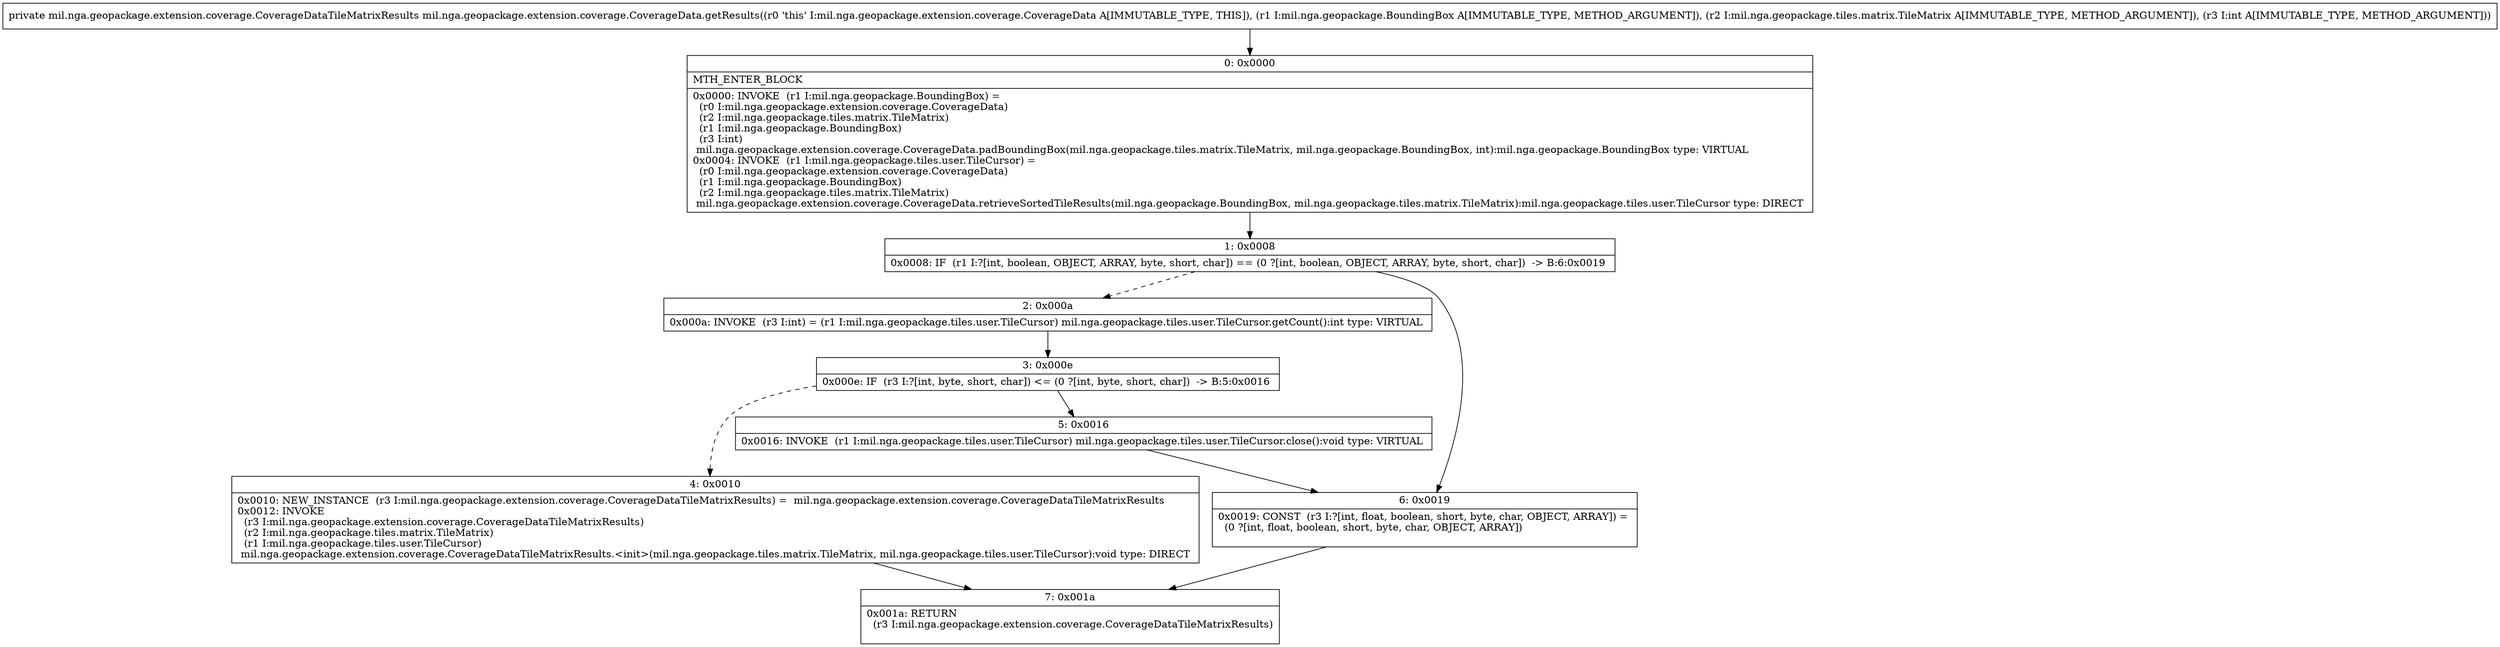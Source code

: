digraph "CFG formil.nga.geopackage.extension.coverage.CoverageData.getResults(Lmil\/nga\/geopackage\/BoundingBox;Lmil\/nga\/geopackage\/tiles\/matrix\/TileMatrix;I)Lmil\/nga\/geopackage\/extension\/coverage\/CoverageDataTileMatrixResults;" {
Node_0 [shape=record,label="{0\:\ 0x0000|MTH_ENTER_BLOCK\l|0x0000: INVOKE  (r1 I:mil.nga.geopackage.BoundingBox) = \l  (r0 I:mil.nga.geopackage.extension.coverage.CoverageData)\l  (r2 I:mil.nga.geopackage.tiles.matrix.TileMatrix)\l  (r1 I:mil.nga.geopackage.BoundingBox)\l  (r3 I:int)\l mil.nga.geopackage.extension.coverage.CoverageData.padBoundingBox(mil.nga.geopackage.tiles.matrix.TileMatrix, mil.nga.geopackage.BoundingBox, int):mil.nga.geopackage.BoundingBox type: VIRTUAL \l0x0004: INVOKE  (r1 I:mil.nga.geopackage.tiles.user.TileCursor) = \l  (r0 I:mil.nga.geopackage.extension.coverage.CoverageData)\l  (r1 I:mil.nga.geopackage.BoundingBox)\l  (r2 I:mil.nga.geopackage.tiles.matrix.TileMatrix)\l mil.nga.geopackage.extension.coverage.CoverageData.retrieveSortedTileResults(mil.nga.geopackage.BoundingBox, mil.nga.geopackage.tiles.matrix.TileMatrix):mil.nga.geopackage.tiles.user.TileCursor type: DIRECT \l}"];
Node_1 [shape=record,label="{1\:\ 0x0008|0x0008: IF  (r1 I:?[int, boolean, OBJECT, ARRAY, byte, short, char]) == (0 ?[int, boolean, OBJECT, ARRAY, byte, short, char])  \-\> B:6:0x0019 \l}"];
Node_2 [shape=record,label="{2\:\ 0x000a|0x000a: INVOKE  (r3 I:int) = (r1 I:mil.nga.geopackage.tiles.user.TileCursor) mil.nga.geopackage.tiles.user.TileCursor.getCount():int type: VIRTUAL \l}"];
Node_3 [shape=record,label="{3\:\ 0x000e|0x000e: IF  (r3 I:?[int, byte, short, char]) \<= (0 ?[int, byte, short, char])  \-\> B:5:0x0016 \l}"];
Node_4 [shape=record,label="{4\:\ 0x0010|0x0010: NEW_INSTANCE  (r3 I:mil.nga.geopackage.extension.coverage.CoverageDataTileMatrixResults) =  mil.nga.geopackage.extension.coverage.CoverageDataTileMatrixResults \l0x0012: INVOKE  \l  (r3 I:mil.nga.geopackage.extension.coverage.CoverageDataTileMatrixResults)\l  (r2 I:mil.nga.geopackage.tiles.matrix.TileMatrix)\l  (r1 I:mil.nga.geopackage.tiles.user.TileCursor)\l mil.nga.geopackage.extension.coverage.CoverageDataTileMatrixResults.\<init\>(mil.nga.geopackage.tiles.matrix.TileMatrix, mil.nga.geopackage.tiles.user.TileCursor):void type: DIRECT \l}"];
Node_5 [shape=record,label="{5\:\ 0x0016|0x0016: INVOKE  (r1 I:mil.nga.geopackage.tiles.user.TileCursor) mil.nga.geopackage.tiles.user.TileCursor.close():void type: VIRTUAL \l}"];
Node_6 [shape=record,label="{6\:\ 0x0019|0x0019: CONST  (r3 I:?[int, float, boolean, short, byte, char, OBJECT, ARRAY]) = \l  (0 ?[int, float, boolean, short, byte, char, OBJECT, ARRAY])\l \l}"];
Node_7 [shape=record,label="{7\:\ 0x001a|0x001a: RETURN  \l  (r3 I:mil.nga.geopackage.extension.coverage.CoverageDataTileMatrixResults)\l \l}"];
MethodNode[shape=record,label="{private mil.nga.geopackage.extension.coverage.CoverageDataTileMatrixResults mil.nga.geopackage.extension.coverage.CoverageData.getResults((r0 'this' I:mil.nga.geopackage.extension.coverage.CoverageData A[IMMUTABLE_TYPE, THIS]), (r1 I:mil.nga.geopackage.BoundingBox A[IMMUTABLE_TYPE, METHOD_ARGUMENT]), (r2 I:mil.nga.geopackage.tiles.matrix.TileMatrix A[IMMUTABLE_TYPE, METHOD_ARGUMENT]), (r3 I:int A[IMMUTABLE_TYPE, METHOD_ARGUMENT])) }"];
MethodNode -> Node_0;
Node_0 -> Node_1;
Node_1 -> Node_2[style=dashed];
Node_1 -> Node_6;
Node_2 -> Node_3;
Node_3 -> Node_4[style=dashed];
Node_3 -> Node_5;
Node_4 -> Node_7;
Node_5 -> Node_6;
Node_6 -> Node_7;
}

